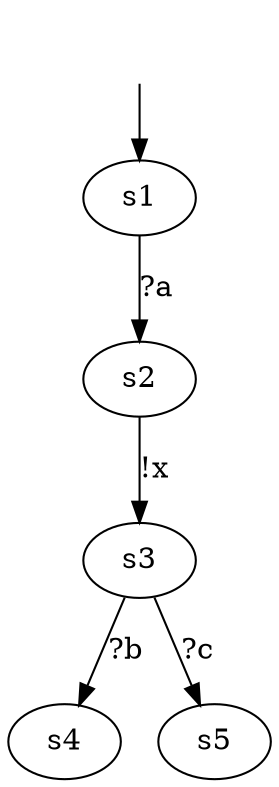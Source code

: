 digraph {
s1 [label=s1];
s2 [label=s2];
s3 [label=s3];
s4 [label=s4];
s5 [label=s5];


s1 -> s2  [label="?a"];
s2 -> s3  [label="!x"];
s3 -> s4  [label="?b"];
s3 -> s5  [label="?c"];

__start0 [label="", shape=none];
__start0 -> s1  [label=""];
}
